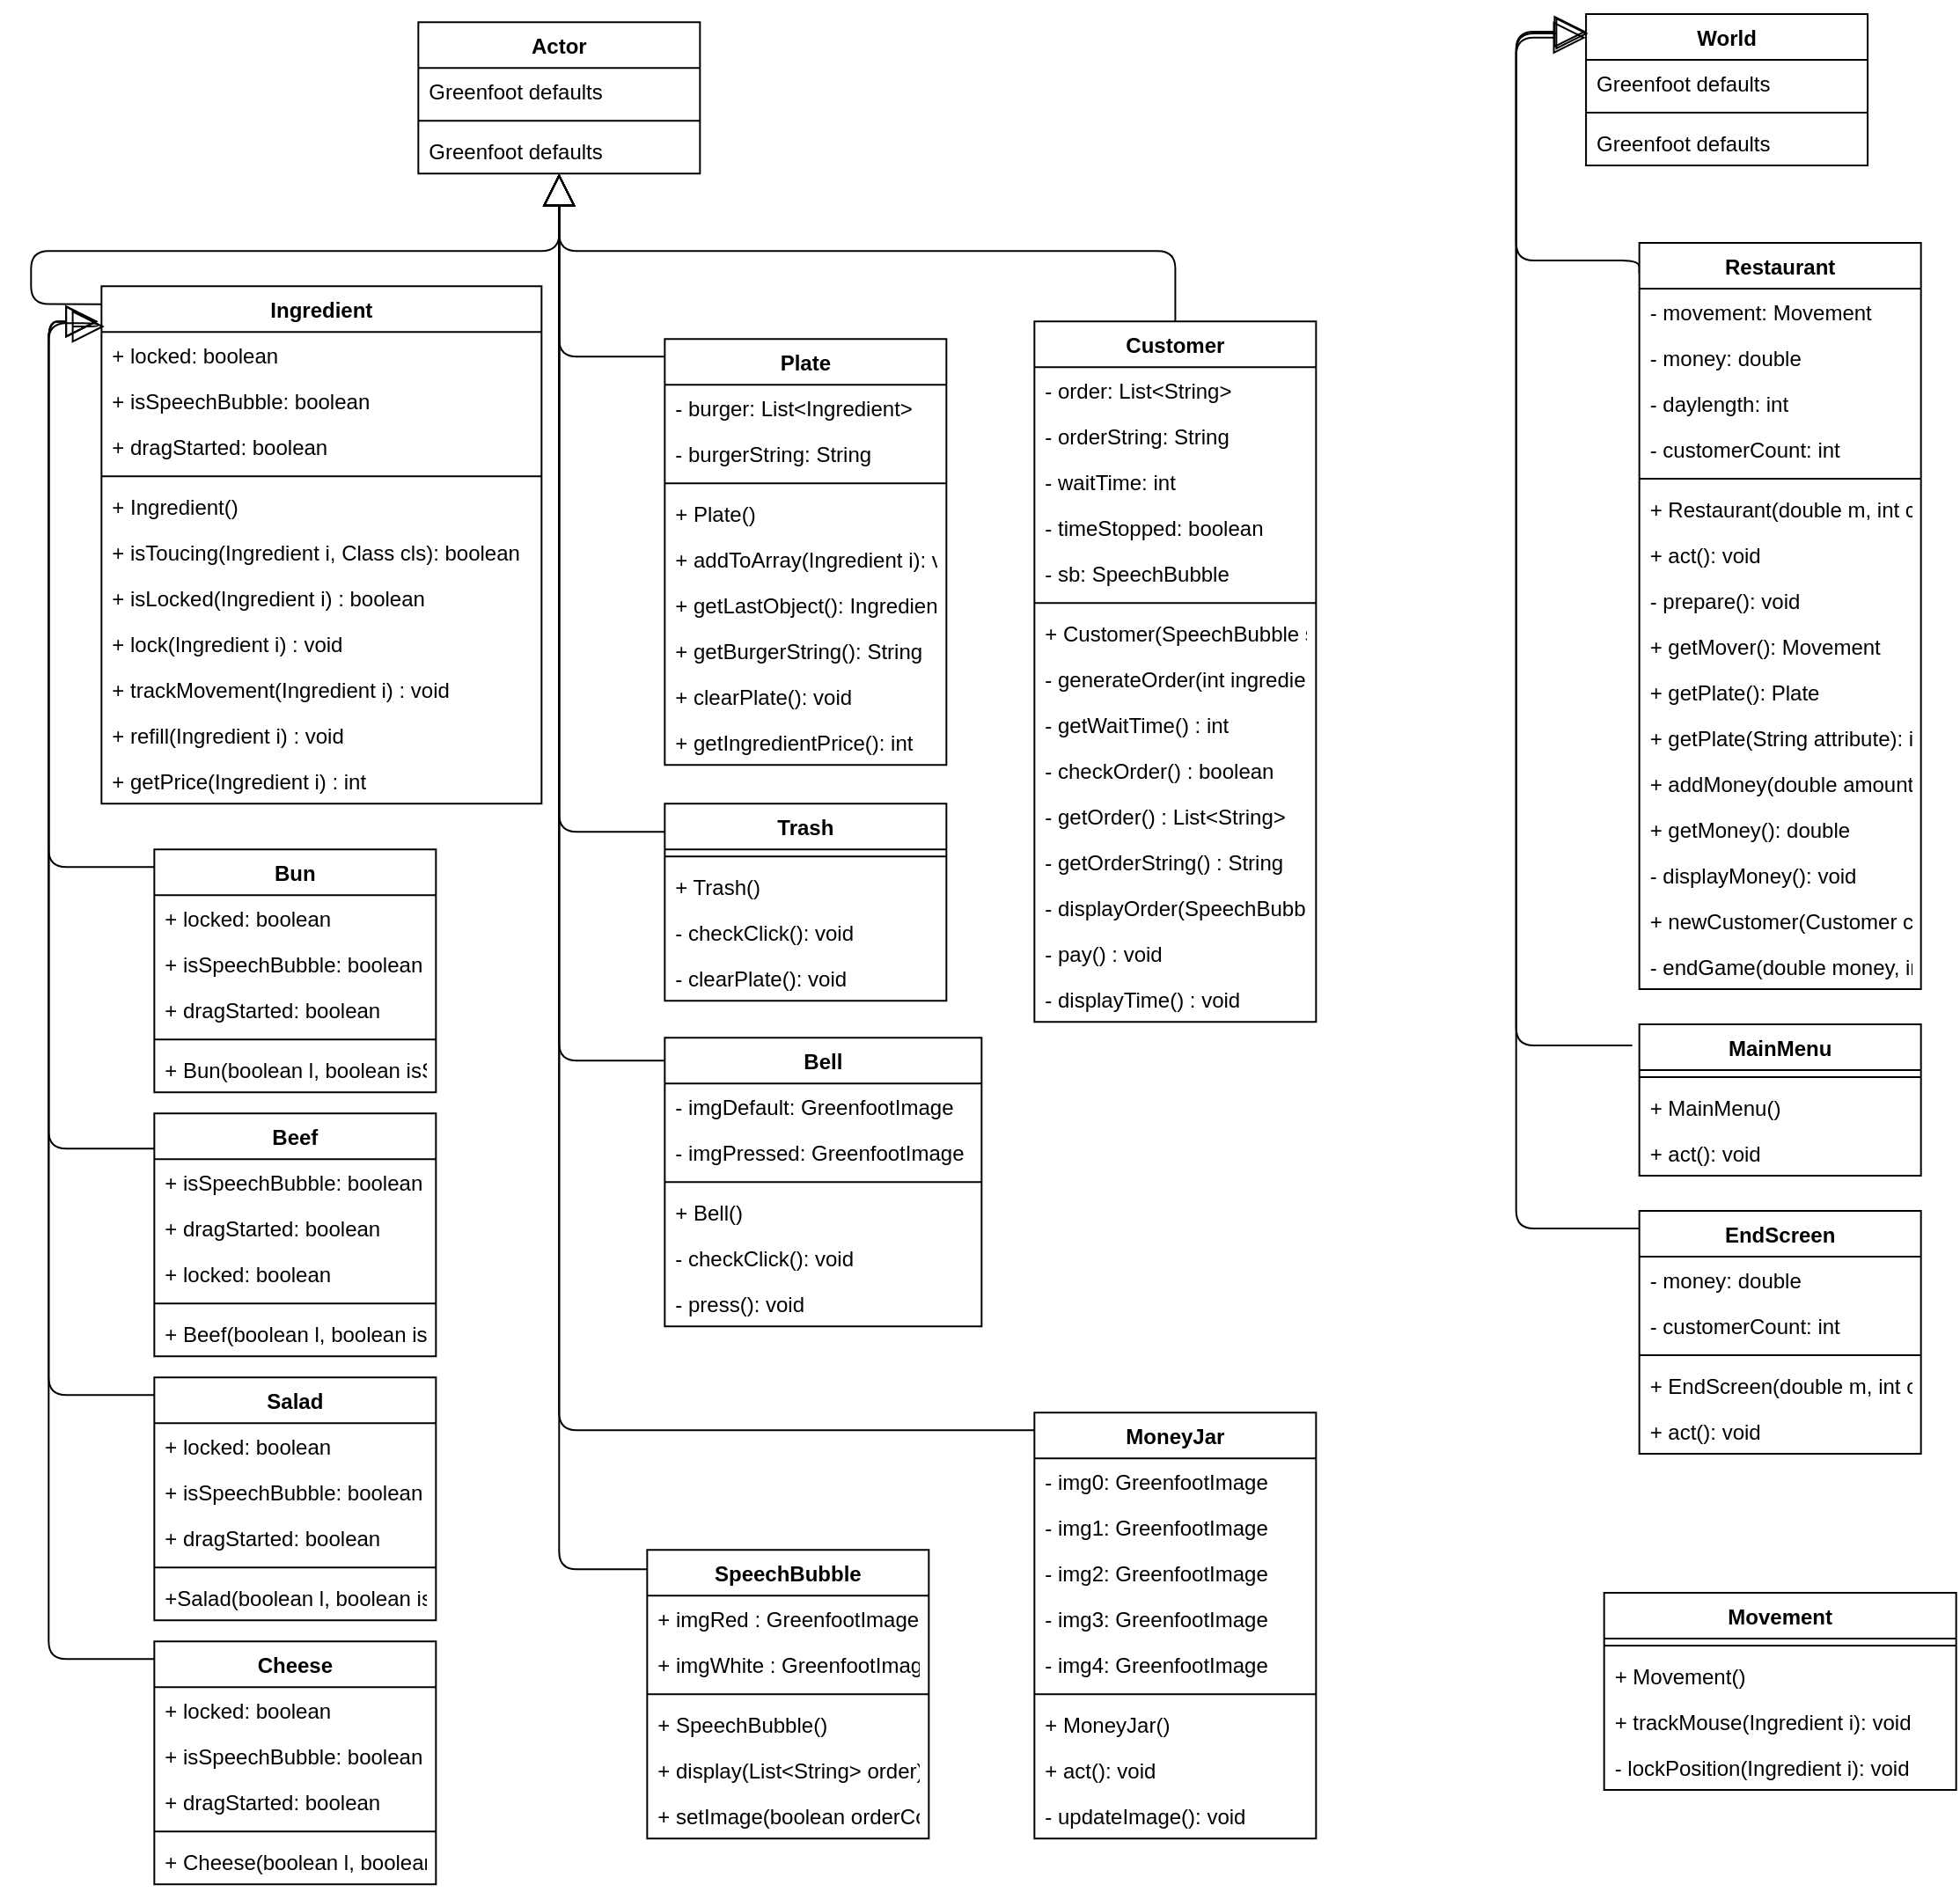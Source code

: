 <mxfile version="12.4.2" type="device" pages="1"><diagram name="Page-1" id="c4acf3e9-155e-7222-9cf6-157b1a14988f"><mxGraphModel dx="2793" dy="1357" grid="1" gridSize="10" guides="1" tooltips="1" connect="1" arrows="1" fold="1" page="1" pageScale="1" pageWidth="827" pageHeight="1169" background="#ffffff" math="0" shadow="0"><root><mxCell id="0"/><mxCell id="1" parent="0"/><mxCell id="tEHOVPsxoqMVs1OEsCAl-1" value="Ingredient" style="swimlane;fontStyle=1;align=center;verticalAlign=top;childLayout=stackLayout;horizontal=1;startSize=26;horizontalStack=0;resizeParent=1;resizeParentMax=0;resizeLast=0;collapsible=1;marginBottom=0;" parent="1" vertex="1"><mxGeometry x="86.67" y="204.67" width="250" height="294" as="geometry"/></mxCell><mxCell id="tEHOVPsxoqMVs1OEsCAl-2" value="+ locked: boolean" style="text;strokeColor=none;fillColor=none;align=left;verticalAlign=top;spacingLeft=4;spacingRight=4;overflow=hidden;rotatable=0;points=[[0,0.5],[1,0.5]];portConstraint=eastwest;" parent="tEHOVPsxoqMVs1OEsCAl-1" vertex="1"><mxGeometry y="26" width="250" height="26" as="geometry"/></mxCell><mxCell id="uuQbayLdzRbKb8Rr7xKM-28" value="+ isSpeechBubble: boolean" style="text;strokeColor=none;fillColor=none;align=left;verticalAlign=top;spacingLeft=4;spacingRight=4;overflow=hidden;rotatable=0;points=[[0,0.5],[1,0.5]];portConstraint=eastwest;" vertex="1" parent="tEHOVPsxoqMVs1OEsCAl-1"><mxGeometry y="52" width="250" height="26" as="geometry"/></mxCell><mxCell id="uuQbayLdzRbKb8Rr7xKM-27" value="+ dragStarted: boolean" style="text;strokeColor=none;fillColor=none;align=left;verticalAlign=top;spacingLeft=4;spacingRight=4;overflow=hidden;rotatable=0;points=[[0,0.5],[1,0.5]];portConstraint=eastwest;" vertex="1" parent="tEHOVPsxoqMVs1OEsCAl-1"><mxGeometry y="78" width="250" height="26" as="geometry"/></mxCell><mxCell id="tEHOVPsxoqMVs1OEsCAl-3" value="" style="line;strokeWidth=1;fillColor=none;align=left;verticalAlign=middle;spacingTop=-1;spacingLeft=3;spacingRight=3;rotatable=0;labelPosition=right;points=[];portConstraint=eastwest;" parent="tEHOVPsxoqMVs1OEsCAl-1" vertex="1"><mxGeometry y="104" width="250" height="8" as="geometry"/></mxCell><mxCell id="hUETV1EkxA74WS0AEv46-11" value="+ Ingredient()" style="text;strokeColor=none;fillColor=none;align=left;verticalAlign=top;spacingLeft=4;spacingRight=4;overflow=hidden;rotatable=0;points=[[0,0.5],[1,0.5]];portConstraint=eastwest;" parent="tEHOVPsxoqMVs1OEsCAl-1" vertex="1"><mxGeometry y="112" width="250" height="26" as="geometry"/></mxCell><mxCell id="tEHOVPsxoqMVs1OEsCAl-4" value="+ isToucing(Ingredient i, Class cls): boolean" style="text;strokeColor=none;fillColor=none;align=left;verticalAlign=top;spacingLeft=4;spacingRight=4;overflow=hidden;rotatable=0;points=[[0,0.5],[1,0.5]];portConstraint=eastwest;" parent="tEHOVPsxoqMVs1OEsCAl-1" vertex="1"><mxGeometry y="138" width="250" height="26" as="geometry"/></mxCell><mxCell id="tEHOVPsxoqMVs1OEsCAl-116" value="+ isLocked(Ingredient i) : boolean" style="text;strokeColor=none;fillColor=none;align=left;verticalAlign=top;spacingLeft=4;spacingRight=4;overflow=hidden;rotatable=0;points=[[0,0.5],[1,0.5]];portConstraint=eastwest;" parent="tEHOVPsxoqMVs1OEsCAl-1" vertex="1"><mxGeometry y="164" width="250" height="26" as="geometry"/></mxCell><mxCell id="uuQbayLdzRbKb8Rr7xKM-30" value="+ lock(Ingredient i) : void" style="text;strokeColor=none;fillColor=none;align=left;verticalAlign=top;spacingLeft=4;spacingRight=4;overflow=hidden;rotatable=0;points=[[0,0.5],[1,0.5]];portConstraint=eastwest;" vertex="1" parent="tEHOVPsxoqMVs1OEsCAl-1"><mxGeometry y="190" width="250" height="26" as="geometry"/></mxCell><mxCell id="uuQbayLdzRbKb8Rr7xKM-29" value="+ trackMovement(Ingredient i) : void" style="text;strokeColor=none;fillColor=none;align=left;verticalAlign=top;spacingLeft=4;spacingRight=4;overflow=hidden;rotatable=0;points=[[0,0.5],[1,0.5]];portConstraint=eastwest;" vertex="1" parent="tEHOVPsxoqMVs1OEsCAl-1"><mxGeometry y="216" width="250" height="26" as="geometry"/></mxCell><mxCell id="uuQbayLdzRbKb8Rr7xKM-31" value="+ refill(Ingredient i) : void" style="text;strokeColor=none;fillColor=none;align=left;verticalAlign=top;spacingLeft=4;spacingRight=4;overflow=hidden;rotatable=0;points=[[0,0.5],[1,0.5]];portConstraint=eastwest;" vertex="1" parent="tEHOVPsxoqMVs1OEsCAl-1"><mxGeometry y="242" width="250" height="26" as="geometry"/></mxCell><mxCell id="uuQbayLdzRbKb8Rr7xKM-32" value="+ getPrice(Ingredient i) : int" style="text;strokeColor=none;fillColor=none;align=left;verticalAlign=top;spacingLeft=4;spacingRight=4;overflow=hidden;rotatable=0;points=[[0,0.5],[1,0.5]];portConstraint=eastwest;" vertex="1" parent="tEHOVPsxoqMVs1OEsCAl-1"><mxGeometry y="268" width="250" height="26" as="geometry"/></mxCell><mxCell id="tEHOVPsxoqMVs1OEsCAl-5" value="Actor" style="swimlane;fontStyle=1;align=center;verticalAlign=top;childLayout=stackLayout;horizontal=1;startSize=26;horizontalStack=0;resizeParent=1;resizeParentMax=0;resizeLast=0;collapsible=1;marginBottom=0;" parent="1" vertex="1"><mxGeometry x="266.67" y="54.67" width="160" height="86" as="geometry"/></mxCell><mxCell id="tEHOVPsxoqMVs1OEsCAl-6" value="Greenfoot defaults" style="text;strokeColor=none;fillColor=none;align=left;verticalAlign=top;spacingLeft=4;spacingRight=4;overflow=hidden;rotatable=0;points=[[0,0.5],[1,0.5]];portConstraint=eastwest;" parent="tEHOVPsxoqMVs1OEsCAl-5" vertex="1"><mxGeometry y="26" width="160" height="26" as="geometry"/></mxCell><mxCell id="tEHOVPsxoqMVs1OEsCAl-7" value="" style="line;strokeWidth=1;fillColor=none;align=left;verticalAlign=middle;spacingTop=-1;spacingLeft=3;spacingRight=3;rotatable=0;labelPosition=right;points=[];portConstraint=eastwest;" parent="tEHOVPsxoqMVs1OEsCAl-5" vertex="1"><mxGeometry y="52" width="160" height="8" as="geometry"/></mxCell><mxCell id="tEHOVPsxoqMVs1OEsCAl-8" value="Greenfoot defaults" style="text;strokeColor=none;fillColor=none;align=left;verticalAlign=top;spacingLeft=4;spacingRight=4;overflow=hidden;rotatable=0;points=[[0,0.5],[1,0.5]];portConstraint=eastwest;" parent="tEHOVPsxoqMVs1OEsCAl-5" vertex="1"><mxGeometry y="60" width="160" height="26" as="geometry"/></mxCell><mxCell id="tEHOVPsxoqMVs1OEsCAl-10" value="Bun" style="swimlane;fontStyle=1;align=center;verticalAlign=top;childLayout=stackLayout;horizontal=1;startSize=26;horizontalStack=0;resizeParent=1;resizeParentMax=0;resizeLast=0;collapsible=1;marginBottom=0;" parent="1" vertex="1"><mxGeometry x="116.67" y="524.67" width="160" height="138" as="geometry"/></mxCell><mxCell id="tEHOVPsxoqMVs1OEsCAl-117" value="+ locked: boolean" style="text;strokeColor=none;fillColor=none;align=left;verticalAlign=top;spacingLeft=4;spacingRight=4;overflow=hidden;rotatable=0;points=[[0,0.5],[1,0.5]];portConstraint=eastwest;" parent="tEHOVPsxoqMVs1OEsCAl-10" vertex="1"><mxGeometry y="26" width="160" height="26" as="geometry"/></mxCell><mxCell id="uuQbayLdzRbKb8Rr7xKM-33" value="+ isSpeechBubble: boolean" style="text;strokeColor=none;fillColor=none;align=left;verticalAlign=top;spacingLeft=4;spacingRight=4;overflow=hidden;rotatable=0;points=[[0,0.5],[1,0.5]];portConstraint=eastwest;" vertex="1" parent="tEHOVPsxoqMVs1OEsCAl-10"><mxGeometry y="52" width="160" height="26" as="geometry"/></mxCell><mxCell id="uuQbayLdzRbKb8Rr7xKM-34" value="+ dragStarted: boolean" style="text;strokeColor=none;fillColor=none;align=left;verticalAlign=top;spacingLeft=4;spacingRight=4;overflow=hidden;rotatable=0;points=[[0,0.5],[1,0.5]];portConstraint=eastwest;" vertex="1" parent="tEHOVPsxoqMVs1OEsCAl-10"><mxGeometry y="78" width="160" height="26" as="geometry"/></mxCell><mxCell id="tEHOVPsxoqMVs1OEsCAl-12" value="" style="line;strokeWidth=1;fillColor=none;align=left;verticalAlign=middle;spacingTop=-1;spacingLeft=3;spacingRight=3;rotatable=0;labelPosition=right;points=[];portConstraint=eastwest;" parent="tEHOVPsxoqMVs1OEsCAl-10" vertex="1"><mxGeometry y="104" width="160" height="8" as="geometry"/></mxCell><mxCell id="tEHOVPsxoqMVs1OEsCAl-13" value="+ Bun(boolean l, boolean isSource, boolean isSB)" style="text;strokeColor=none;fillColor=none;align=left;verticalAlign=top;spacingLeft=4;spacingRight=4;overflow=hidden;rotatable=0;points=[[0,0.5],[1,0.5]];portConstraint=eastwest;" parent="tEHOVPsxoqMVs1OEsCAl-10" vertex="1"><mxGeometry y="112" width="160" height="26" as="geometry"/></mxCell><mxCell id="tEHOVPsxoqMVs1OEsCAl-14" value="Beef" style="swimlane;fontStyle=1;align=center;verticalAlign=top;childLayout=stackLayout;horizontal=1;startSize=26;horizontalStack=0;resizeParent=1;resizeParentMax=0;resizeLast=0;collapsible=1;marginBottom=0;" parent="1" vertex="1"><mxGeometry x="116.67" y="674.67" width="160" height="138" as="geometry"/></mxCell><mxCell id="uuQbayLdzRbKb8Rr7xKM-35" value="+ isSpeechBubble: boolean" style="text;strokeColor=none;fillColor=none;align=left;verticalAlign=top;spacingLeft=4;spacingRight=4;overflow=hidden;rotatable=0;points=[[0,0.5],[1,0.5]];portConstraint=eastwest;" vertex="1" parent="tEHOVPsxoqMVs1OEsCAl-14"><mxGeometry y="26" width="160" height="26" as="geometry"/></mxCell><mxCell id="uuQbayLdzRbKb8Rr7xKM-36" value="+ dragStarted: boolean" style="text;strokeColor=none;fillColor=none;align=left;verticalAlign=top;spacingLeft=4;spacingRight=4;overflow=hidden;rotatable=0;points=[[0,0.5],[1,0.5]];portConstraint=eastwest;" vertex="1" parent="tEHOVPsxoqMVs1OEsCAl-14"><mxGeometry y="52" width="160" height="26" as="geometry"/></mxCell><mxCell id="tEHOVPsxoqMVs1OEsCAl-118" value="+ locked: boolean" style="text;strokeColor=none;fillColor=none;align=left;verticalAlign=top;spacingLeft=4;spacingRight=4;overflow=hidden;rotatable=0;points=[[0,0.5],[1,0.5]];portConstraint=eastwest;" parent="tEHOVPsxoqMVs1OEsCAl-14" vertex="1"><mxGeometry y="78" width="160" height="26" as="geometry"/></mxCell><mxCell id="tEHOVPsxoqMVs1OEsCAl-16" value="" style="line;strokeWidth=1;fillColor=none;align=left;verticalAlign=middle;spacingTop=-1;spacingLeft=3;spacingRight=3;rotatable=0;labelPosition=right;points=[];portConstraint=eastwest;" parent="tEHOVPsxoqMVs1OEsCAl-14" vertex="1"><mxGeometry y="104" width="160" height="8" as="geometry"/></mxCell><mxCell id="tEHOVPsxoqMVs1OEsCAl-17" value="+ Beef(boolean l, boolean isSource, boolean isSB)" style="text;strokeColor=none;fillColor=none;align=left;verticalAlign=top;spacingLeft=4;spacingRight=4;overflow=hidden;rotatable=0;points=[[0,0.5],[1,0.5]];portConstraint=eastwest;" parent="tEHOVPsxoqMVs1OEsCAl-14" vertex="1"><mxGeometry y="112" width="160" height="26" as="geometry"/></mxCell><mxCell id="tEHOVPsxoqMVs1OEsCAl-22" value="Salad" style="swimlane;fontStyle=1;align=center;verticalAlign=top;childLayout=stackLayout;horizontal=1;startSize=26;horizontalStack=0;resizeParent=1;resizeParentMax=0;resizeLast=0;collapsible=1;marginBottom=0;" parent="1" vertex="1"><mxGeometry x="116.67" y="824.67" width="160" height="138" as="geometry"/></mxCell><mxCell id="tEHOVPsxoqMVs1OEsCAl-119" value="+ locked: boolean" style="text;strokeColor=none;fillColor=none;align=left;verticalAlign=top;spacingLeft=4;spacingRight=4;overflow=hidden;rotatable=0;points=[[0,0.5],[1,0.5]];portConstraint=eastwest;" parent="tEHOVPsxoqMVs1OEsCAl-22" vertex="1"><mxGeometry y="26" width="160" height="26" as="geometry"/></mxCell><mxCell id="uuQbayLdzRbKb8Rr7xKM-37" value="+ isSpeechBubble: boolean" style="text;strokeColor=none;fillColor=none;align=left;verticalAlign=top;spacingLeft=4;spacingRight=4;overflow=hidden;rotatable=0;points=[[0,0.5],[1,0.5]];portConstraint=eastwest;" vertex="1" parent="tEHOVPsxoqMVs1OEsCAl-22"><mxGeometry y="52" width="160" height="26" as="geometry"/></mxCell><mxCell id="uuQbayLdzRbKb8Rr7xKM-38" value="+ dragStarted: boolean" style="text;strokeColor=none;fillColor=none;align=left;verticalAlign=top;spacingLeft=4;spacingRight=4;overflow=hidden;rotatable=0;points=[[0,0.5],[1,0.5]];portConstraint=eastwest;" vertex="1" parent="tEHOVPsxoqMVs1OEsCAl-22"><mxGeometry y="78" width="160" height="26" as="geometry"/></mxCell><mxCell id="tEHOVPsxoqMVs1OEsCAl-24" value="" style="line;strokeWidth=1;fillColor=none;align=left;verticalAlign=middle;spacingTop=-1;spacingLeft=3;spacingRight=3;rotatable=0;labelPosition=right;points=[];portConstraint=eastwest;" parent="tEHOVPsxoqMVs1OEsCAl-22" vertex="1"><mxGeometry y="104" width="160" height="8" as="geometry"/></mxCell><mxCell id="tEHOVPsxoqMVs1OEsCAl-25" value="+Salad(boolean l, boolean isSource, boolean isSB)" style="text;strokeColor=none;fillColor=none;align=left;verticalAlign=top;spacingLeft=4;spacingRight=4;overflow=hidden;rotatable=0;points=[[0,0.5],[1,0.5]];portConstraint=eastwest;" parent="tEHOVPsxoqMVs1OEsCAl-22" vertex="1"><mxGeometry y="112" width="160" height="26" as="geometry"/></mxCell><mxCell id="tEHOVPsxoqMVs1OEsCAl-26" value="Cheese" style="swimlane;fontStyle=1;align=center;verticalAlign=top;childLayout=stackLayout;horizontal=1;startSize=26;horizontalStack=0;resizeParent=1;resizeParentMax=0;resizeLast=0;collapsible=1;marginBottom=0;" parent="1" vertex="1"><mxGeometry x="116.67" y="974.67" width="160" height="138" as="geometry"/></mxCell><mxCell id="tEHOVPsxoqMVs1OEsCAl-120" value="+ locked: boolean" style="text;strokeColor=none;fillColor=none;align=left;verticalAlign=top;spacingLeft=4;spacingRight=4;overflow=hidden;rotatable=0;points=[[0,0.5],[1,0.5]];portConstraint=eastwest;" parent="tEHOVPsxoqMVs1OEsCAl-26" vertex="1"><mxGeometry y="26" width="160" height="26" as="geometry"/></mxCell><mxCell id="uuQbayLdzRbKb8Rr7xKM-39" value="+ isSpeechBubble: boolean" style="text;strokeColor=none;fillColor=none;align=left;verticalAlign=top;spacingLeft=4;spacingRight=4;overflow=hidden;rotatable=0;points=[[0,0.5],[1,0.5]];portConstraint=eastwest;" vertex="1" parent="tEHOVPsxoqMVs1OEsCAl-26"><mxGeometry y="52" width="160" height="26" as="geometry"/></mxCell><mxCell id="uuQbayLdzRbKb8Rr7xKM-40" value="+ dragStarted: boolean" style="text;strokeColor=none;fillColor=none;align=left;verticalAlign=top;spacingLeft=4;spacingRight=4;overflow=hidden;rotatable=0;points=[[0,0.5],[1,0.5]];portConstraint=eastwest;" vertex="1" parent="tEHOVPsxoqMVs1OEsCAl-26"><mxGeometry y="78" width="160" height="26" as="geometry"/></mxCell><mxCell id="tEHOVPsxoqMVs1OEsCAl-28" value="" style="line;strokeWidth=1;fillColor=none;align=left;verticalAlign=middle;spacingTop=-1;spacingLeft=3;spacingRight=3;rotatable=0;labelPosition=right;points=[];portConstraint=eastwest;" parent="tEHOVPsxoqMVs1OEsCAl-26" vertex="1"><mxGeometry y="104" width="160" height="8" as="geometry"/></mxCell><mxCell id="tEHOVPsxoqMVs1OEsCAl-29" value="+ Cheese(boolean l, boolean isSource, boolean isSB)" style="text;strokeColor=none;fillColor=none;align=left;verticalAlign=top;spacingLeft=4;spacingRight=4;overflow=hidden;rotatable=0;points=[[0,0.5],[1,0.5]];portConstraint=eastwest;" parent="tEHOVPsxoqMVs1OEsCAl-26" vertex="1"><mxGeometry y="112" width="160" height="26" as="geometry"/></mxCell><mxCell id="tEHOVPsxoqMVs1OEsCAl-44" value="World" style="swimlane;fontStyle=1;align=center;verticalAlign=top;childLayout=stackLayout;horizontal=1;startSize=26;horizontalStack=0;resizeParent=1;resizeParentMax=0;resizeLast=0;collapsible=1;marginBottom=0;" parent="1" vertex="1"><mxGeometry x="930.04" y="50" width="160" height="86" as="geometry"/></mxCell><mxCell id="tEHOVPsxoqMVs1OEsCAl-45" value="Greenfoot defaults" style="text;strokeColor=none;fillColor=none;align=left;verticalAlign=top;spacingLeft=4;spacingRight=4;overflow=hidden;rotatable=0;points=[[0,0.5],[1,0.5]];portConstraint=eastwest;" parent="tEHOVPsxoqMVs1OEsCAl-44" vertex="1"><mxGeometry y="26" width="160" height="26" as="geometry"/></mxCell><mxCell id="tEHOVPsxoqMVs1OEsCAl-46" value="" style="line;strokeWidth=1;fillColor=none;align=left;verticalAlign=middle;spacingTop=-1;spacingLeft=3;spacingRight=3;rotatable=0;labelPosition=right;points=[];portConstraint=eastwest;" parent="tEHOVPsxoqMVs1OEsCAl-44" vertex="1"><mxGeometry y="52" width="160" height="8" as="geometry"/></mxCell><mxCell id="tEHOVPsxoqMVs1OEsCAl-47" value="Greenfoot defaults" style="text;strokeColor=none;fillColor=none;align=left;verticalAlign=top;spacingLeft=4;spacingRight=4;overflow=hidden;rotatable=0;points=[[0,0.5],[1,0.5]];portConstraint=eastwest;" parent="tEHOVPsxoqMVs1OEsCAl-44" vertex="1"><mxGeometry y="60" width="160" height="26" as="geometry"/></mxCell><mxCell id="tEHOVPsxoqMVs1OEsCAl-48" value="MainMenu" style="swimlane;fontStyle=1;align=center;verticalAlign=top;childLayout=stackLayout;horizontal=1;startSize=26;horizontalStack=0;resizeParent=1;resizeParentMax=0;resizeLast=0;collapsible=1;marginBottom=0;" parent="1" vertex="1"><mxGeometry x="960.33" y="624" width="160" height="86" as="geometry"/></mxCell><mxCell id="tEHOVPsxoqMVs1OEsCAl-50" value="" style="line;strokeWidth=1;fillColor=none;align=left;verticalAlign=middle;spacingTop=-1;spacingLeft=3;spacingRight=3;rotatable=0;labelPosition=right;points=[];portConstraint=eastwest;" parent="tEHOVPsxoqMVs1OEsCAl-48" vertex="1"><mxGeometry y="26" width="160" height="8" as="geometry"/></mxCell><mxCell id="tEHOVPsxoqMVs1OEsCAl-106" value="+ MainMenu()" style="text;strokeColor=none;fillColor=none;align=left;verticalAlign=top;spacingLeft=4;spacingRight=4;overflow=hidden;rotatable=0;points=[[0,0.5],[1,0.5]];portConstraint=eastwest;" parent="tEHOVPsxoqMVs1OEsCAl-48" vertex="1"><mxGeometry y="34" width="160" height="26" as="geometry"/></mxCell><mxCell id="tEHOVPsxoqMVs1OEsCAl-51" value="+ act(): void" style="text;strokeColor=none;fillColor=none;align=left;verticalAlign=top;spacingLeft=4;spacingRight=4;overflow=hidden;rotatable=0;points=[[0,0.5],[1,0.5]];portConstraint=eastwest;" parent="tEHOVPsxoqMVs1OEsCAl-48" vertex="1"><mxGeometry y="60" width="160" height="26" as="geometry"/></mxCell><mxCell id="tEHOVPsxoqMVs1OEsCAl-53" value="Movement" style="swimlane;fontStyle=1;align=center;verticalAlign=top;childLayout=stackLayout;horizontal=1;startSize=26;horizontalStack=0;resizeParent=1;resizeParentMax=0;resizeLast=0;collapsible=1;marginBottom=0;" parent="1" vertex="1"><mxGeometry x="940.33" y="947" width="200" height="112" as="geometry"/></mxCell><mxCell id="tEHOVPsxoqMVs1OEsCAl-55" value="" style="line;strokeWidth=1;fillColor=none;align=left;verticalAlign=middle;spacingTop=-1;spacingLeft=3;spacingRight=3;rotatable=0;labelPosition=right;points=[];portConstraint=eastwest;" parent="tEHOVPsxoqMVs1OEsCAl-53" vertex="1"><mxGeometry y="26" width="200" height="8" as="geometry"/></mxCell><mxCell id="tEHOVPsxoqMVs1OEsCAl-105" value="+ Movement()" style="text;strokeColor=none;fillColor=none;align=left;verticalAlign=top;spacingLeft=4;spacingRight=4;overflow=hidden;rotatable=0;points=[[0,0.5],[1,0.5]];portConstraint=eastwest;" parent="tEHOVPsxoqMVs1OEsCAl-53" vertex="1"><mxGeometry y="34" width="200" height="26" as="geometry"/></mxCell><mxCell id="tEHOVPsxoqMVs1OEsCAl-56" value="+ trackMouse(Ingredient i): void" style="text;strokeColor=none;fillColor=none;align=left;verticalAlign=top;spacingLeft=4;spacingRight=4;overflow=hidden;rotatable=0;points=[[0,0.5],[1,0.5]];portConstraint=eastwest;" parent="tEHOVPsxoqMVs1OEsCAl-53" vertex="1"><mxGeometry y="60" width="200" height="26" as="geometry"/></mxCell><mxCell id="tEHOVPsxoqMVs1OEsCAl-101" value="- lockPosition(Ingredient i): void" style="text;strokeColor=none;fillColor=none;align=left;verticalAlign=top;spacingLeft=4;spacingRight=4;overflow=hidden;rotatable=0;points=[[0,0.5],[1,0.5]];portConstraint=eastwest;" parent="tEHOVPsxoqMVs1OEsCAl-53" vertex="1"><mxGeometry y="86" width="200" height="26" as="geometry"/></mxCell><mxCell id="tEHOVPsxoqMVs1OEsCAl-64" value="Plate" style="swimlane;fontStyle=1;align=center;verticalAlign=top;childLayout=stackLayout;horizontal=1;startSize=26;horizontalStack=0;resizeParent=1;resizeParentMax=0;resizeLast=0;collapsible=1;marginBottom=0;" parent="1" vertex="1"><mxGeometry x="406.67" y="234.67" width="160" height="242" as="geometry"/></mxCell><mxCell id="uuQbayLdzRbKb8Rr7xKM-41" value="- burger: List&lt;Ingredient&gt;" style="text;strokeColor=none;fillColor=none;align=left;verticalAlign=top;spacingLeft=4;spacingRight=4;overflow=hidden;rotatable=0;points=[[0,0.5],[1,0.5]];portConstraint=eastwest;" vertex="1" parent="tEHOVPsxoqMVs1OEsCAl-64"><mxGeometry y="26" width="160" height="26" as="geometry"/></mxCell><mxCell id="uuQbayLdzRbKb8Rr7xKM-42" value="- burgerString: String" style="text;strokeColor=none;fillColor=none;align=left;verticalAlign=top;spacingLeft=4;spacingRight=4;overflow=hidden;rotatable=0;points=[[0,0.5],[1,0.5]];portConstraint=eastwest;" vertex="1" parent="tEHOVPsxoqMVs1OEsCAl-64"><mxGeometry y="52" width="160" height="26" as="geometry"/></mxCell><mxCell id="tEHOVPsxoqMVs1OEsCAl-66" value="" style="line;strokeWidth=1;fillColor=none;align=left;verticalAlign=middle;spacingTop=-1;spacingLeft=3;spacingRight=3;rotatable=0;labelPosition=right;points=[];portConstraint=eastwest;" parent="tEHOVPsxoqMVs1OEsCAl-64" vertex="1"><mxGeometry y="78" width="160" height="8" as="geometry"/></mxCell><mxCell id="D-0C7HFdbILbwSarQib4-1" value="+ Plate()" style="text;strokeColor=none;fillColor=none;align=left;verticalAlign=top;spacingLeft=4;spacingRight=4;overflow=hidden;rotatable=0;points=[[0,0.5],[1,0.5]];portConstraint=eastwest;" parent="tEHOVPsxoqMVs1OEsCAl-64" vertex="1"><mxGeometry y="86" width="160" height="26" as="geometry"/></mxCell><mxCell id="uuQbayLdzRbKb8Rr7xKM-43" value="+ addToArray(Ingredient i): void" style="text;strokeColor=none;fillColor=none;align=left;verticalAlign=top;spacingLeft=4;spacingRight=4;overflow=hidden;rotatable=0;points=[[0,0.5],[1,0.5]];portConstraint=eastwest;" vertex="1" parent="tEHOVPsxoqMVs1OEsCAl-64"><mxGeometry y="112" width="160" height="26" as="geometry"/></mxCell><mxCell id="tEHOVPsxoqMVs1OEsCAl-67" value="+ getLastObject(): Ingredient" style="text;strokeColor=none;fillColor=none;align=left;verticalAlign=top;spacingLeft=4;spacingRight=4;overflow=hidden;rotatable=0;points=[[0,0.5],[1,0.5]];portConstraint=eastwest;" parent="tEHOVPsxoqMVs1OEsCAl-64" vertex="1"><mxGeometry y="138" width="160" height="26" as="geometry"/></mxCell><mxCell id="uuQbayLdzRbKb8Rr7xKM-44" value="+ getBurgerString(): String" style="text;strokeColor=none;fillColor=none;align=left;verticalAlign=top;spacingLeft=4;spacingRight=4;overflow=hidden;rotatable=0;points=[[0,0.5],[1,0.5]];portConstraint=eastwest;" vertex="1" parent="tEHOVPsxoqMVs1OEsCAl-64"><mxGeometry y="164" width="160" height="26" as="geometry"/></mxCell><mxCell id="uuQbayLdzRbKb8Rr7xKM-46" value="+ clearPlate(): void" style="text;strokeColor=none;fillColor=none;align=left;verticalAlign=top;spacingLeft=4;spacingRight=4;overflow=hidden;rotatable=0;points=[[0,0.5],[1,0.5]];portConstraint=eastwest;" vertex="1" parent="tEHOVPsxoqMVs1OEsCAl-64"><mxGeometry y="190" width="160" height="26" as="geometry"/></mxCell><mxCell id="uuQbayLdzRbKb8Rr7xKM-45" value="+ getIngredientPrice(): int" style="text;strokeColor=none;fillColor=none;align=left;verticalAlign=top;spacingLeft=4;spacingRight=4;overflow=hidden;rotatable=0;points=[[0,0.5],[1,0.5]];portConstraint=eastwest;" vertex="1" parent="tEHOVPsxoqMVs1OEsCAl-64"><mxGeometry y="216" width="160" height="26" as="geometry"/></mxCell><mxCell id="tEHOVPsxoqMVs1OEsCAl-68" value="Trash" style="swimlane;fontStyle=1;align=center;verticalAlign=top;childLayout=stackLayout;horizontal=1;startSize=26;horizontalStack=0;resizeParent=1;resizeParentMax=0;resizeLast=0;collapsible=1;marginBottom=0;" parent="1" vertex="1"><mxGeometry x="406.67" y="498.67" width="160" height="112" as="geometry"/></mxCell><mxCell id="tEHOVPsxoqMVs1OEsCAl-70" value="" style="line;strokeWidth=1;fillColor=none;align=left;verticalAlign=middle;spacingTop=-1;spacingLeft=3;spacingRight=3;rotatable=0;labelPosition=right;points=[];portConstraint=eastwest;" parent="tEHOVPsxoqMVs1OEsCAl-68" vertex="1"><mxGeometry y="26" width="160" height="8" as="geometry"/></mxCell><mxCell id="tEHOVPsxoqMVs1OEsCAl-71" value="+ Trash()" style="text;strokeColor=none;fillColor=none;align=left;verticalAlign=top;spacingLeft=4;spacingRight=4;overflow=hidden;rotatable=0;points=[[0,0.5],[1,0.5]];portConstraint=eastwest;" parent="tEHOVPsxoqMVs1OEsCAl-68" vertex="1"><mxGeometry y="34" width="160" height="26" as="geometry"/></mxCell><mxCell id="D-0C7HFdbILbwSarQib4-8" value="- checkClick(): void" style="text;strokeColor=none;fillColor=none;align=left;verticalAlign=top;spacingLeft=4;spacingRight=4;overflow=hidden;rotatable=0;points=[[0,0.5],[1,0.5]];portConstraint=eastwest;" parent="tEHOVPsxoqMVs1OEsCAl-68" vertex="1"><mxGeometry y="60" width="160" height="26" as="geometry"/></mxCell><mxCell id="D-0C7HFdbILbwSarQib4-9" value="- clearPlate(): void" style="text;strokeColor=none;fillColor=none;align=left;verticalAlign=top;spacingLeft=4;spacingRight=4;overflow=hidden;rotatable=0;points=[[0,0.5],[1,0.5]];portConstraint=eastwest;" parent="tEHOVPsxoqMVs1OEsCAl-68" vertex="1"><mxGeometry y="86" width="160" height="26" as="geometry"/></mxCell><mxCell id="tEHOVPsxoqMVs1OEsCAl-72" value="Bell" style="swimlane;fontStyle=1;align=center;verticalAlign=top;childLayout=stackLayout;horizontal=1;startSize=26;horizontalStack=0;resizeParent=1;resizeParentMax=0;resizeLast=0;collapsible=1;marginBottom=0;" parent="1" vertex="1"><mxGeometry x="406.67" y="631.67" width="180" height="164" as="geometry"/></mxCell><mxCell id="tEHOVPsxoqMVs1OEsCAl-73" value="- imgDefault: GreenfootImage" style="text;strokeColor=none;fillColor=none;align=left;verticalAlign=top;spacingLeft=4;spacingRight=4;overflow=hidden;rotatable=0;points=[[0,0.5],[1,0.5]];portConstraint=eastwest;" parent="tEHOVPsxoqMVs1OEsCAl-72" vertex="1"><mxGeometry y="26" width="180" height="26" as="geometry"/></mxCell><mxCell id="uuQbayLdzRbKb8Rr7xKM-18" value="- imgPressed: GreenfootImage" style="text;strokeColor=none;fillColor=none;align=left;verticalAlign=top;spacingLeft=4;spacingRight=4;overflow=hidden;rotatable=0;points=[[0,0.5],[1,0.5]];portConstraint=eastwest;" vertex="1" parent="tEHOVPsxoqMVs1OEsCAl-72"><mxGeometry y="52" width="180" height="26" as="geometry"/></mxCell><mxCell id="tEHOVPsxoqMVs1OEsCAl-74" value="" style="line;strokeWidth=1;fillColor=none;align=left;verticalAlign=middle;spacingTop=-1;spacingLeft=3;spacingRight=3;rotatable=0;labelPosition=right;points=[];portConstraint=eastwest;" parent="tEHOVPsxoqMVs1OEsCAl-72" vertex="1"><mxGeometry y="78" width="180" height="8" as="geometry"/></mxCell><mxCell id="tEHOVPsxoqMVs1OEsCAl-75" value="+ Bell()" style="text;strokeColor=none;fillColor=none;align=left;verticalAlign=top;spacingLeft=4;spacingRight=4;overflow=hidden;rotatable=0;points=[[0,0.5],[1,0.5]];portConstraint=eastwest;" parent="tEHOVPsxoqMVs1OEsCAl-72" vertex="1"><mxGeometry y="86" width="180" height="26" as="geometry"/></mxCell><mxCell id="uuQbayLdzRbKb8Rr7xKM-19" value="- checkClick(): void" style="text;strokeColor=none;fillColor=none;align=left;verticalAlign=top;spacingLeft=4;spacingRight=4;overflow=hidden;rotatable=0;points=[[0,0.5],[1,0.5]];portConstraint=eastwest;" vertex="1" parent="tEHOVPsxoqMVs1OEsCAl-72"><mxGeometry y="112" width="180" height="26" as="geometry"/></mxCell><mxCell id="D-0C7HFdbILbwSarQib4-2" value="- press(): void" style="text;strokeColor=none;fillColor=none;align=left;verticalAlign=top;spacingLeft=4;spacingRight=4;overflow=hidden;rotatable=0;points=[[0,0.5],[1,0.5]];portConstraint=eastwest;" parent="tEHOVPsxoqMVs1OEsCAl-72" vertex="1"><mxGeometry y="138" width="180" height="26" as="geometry"/></mxCell><mxCell id="tEHOVPsxoqMVs1OEsCAl-78" value="MoneyJar" style="swimlane;fontStyle=1;align=center;verticalAlign=top;childLayout=stackLayout;horizontal=1;startSize=26;horizontalStack=0;resizeParent=1;resizeParentMax=0;resizeLast=0;collapsible=1;marginBottom=0;" parent="1" vertex="1"><mxGeometry x="616.67" y="844.67" width="160" height="242" as="geometry"/></mxCell><mxCell id="tEHOVPsxoqMVs1OEsCAl-79" value="- img0: GreenfootImage" style="text;strokeColor=none;fillColor=none;align=left;verticalAlign=top;spacingLeft=4;spacingRight=4;overflow=hidden;rotatable=0;points=[[0,0.5],[1,0.5]];portConstraint=eastwest;" parent="tEHOVPsxoqMVs1OEsCAl-78" vertex="1"><mxGeometry y="26" width="160" height="26" as="geometry"/></mxCell><mxCell id="uuQbayLdzRbKb8Rr7xKM-20" value="- img1: GreenfootImage" style="text;strokeColor=none;fillColor=none;align=left;verticalAlign=top;spacingLeft=4;spacingRight=4;overflow=hidden;rotatable=0;points=[[0,0.5],[1,0.5]];portConstraint=eastwest;" vertex="1" parent="tEHOVPsxoqMVs1OEsCAl-78"><mxGeometry y="52" width="160" height="26" as="geometry"/></mxCell><mxCell id="D-0C7HFdbILbwSarQib4-3" value="- img2: GreenfootImage" style="text;strokeColor=none;fillColor=none;align=left;verticalAlign=top;spacingLeft=4;spacingRight=4;overflow=hidden;rotatable=0;points=[[0,0.5],[1,0.5]];portConstraint=eastwest;" parent="tEHOVPsxoqMVs1OEsCAl-78" vertex="1"><mxGeometry y="78" width="160" height="26" as="geometry"/></mxCell><mxCell id="D-0C7HFdbILbwSarQib4-4" value="- img3: GreenfootImage" style="text;strokeColor=none;fillColor=none;align=left;verticalAlign=top;spacingLeft=4;spacingRight=4;overflow=hidden;rotatable=0;points=[[0,0.5],[1,0.5]];portConstraint=eastwest;" parent="tEHOVPsxoqMVs1OEsCAl-78" vertex="1"><mxGeometry y="104" width="160" height="26" as="geometry"/></mxCell><mxCell id="D-0C7HFdbILbwSarQib4-5" value="- img4: GreenfootImage" style="text;strokeColor=none;fillColor=none;align=left;verticalAlign=top;spacingLeft=4;spacingRight=4;overflow=hidden;rotatable=0;points=[[0,0.5],[1,0.5]];portConstraint=eastwest;" parent="tEHOVPsxoqMVs1OEsCAl-78" vertex="1"><mxGeometry y="130" width="160" height="26" as="geometry"/></mxCell><mxCell id="tEHOVPsxoqMVs1OEsCAl-80" value="" style="line;strokeWidth=1;fillColor=none;align=left;verticalAlign=middle;spacingTop=-1;spacingLeft=3;spacingRight=3;rotatable=0;labelPosition=right;points=[];portConstraint=eastwest;" parent="tEHOVPsxoqMVs1OEsCAl-78" vertex="1"><mxGeometry y="156" width="160" height="8" as="geometry"/></mxCell><mxCell id="tEHOVPsxoqMVs1OEsCAl-81" value="+ MoneyJar()" style="text;strokeColor=none;fillColor=none;align=left;verticalAlign=top;spacingLeft=4;spacingRight=4;overflow=hidden;rotatable=0;points=[[0,0.5],[1,0.5]];portConstraint=eastwest;" parent="tEHOVPsxoqMVs1OEsCAl-78" vertex="1"><mxGeometry y="164" width="160" height="26" as="geometry"/></mxCell><mxCell id="uuQbayLdzRbKb8Rr7xKM-47" value="+ act(): void" style="text;strokeColor=none;fillColor=none;align=left;verticalAlign=top;spacingLeft=4;spacingRight=4;overflow=hidden;rotatable=0;points=[[0,0.5],[1,0.5]];portConstraint=eastwest;" vertex="1" parent="tEHOVPsxoqMVs1OEsCAl-78"><mxGeometry y="190" width="160" height="26" as="geometry"/></mxCell><mxCell id="D-0C7HFdbILbwSarQib4-6" value="- updateImage(): void" style="text;strokeColor=none;fillColor=none;align=left;verticalAlign=top;spacingLeft=4;spacingRight=4;overflow=hidden;rotatable=0;points=[[0,0.5],[1,0.5]];portConstraint=eastwest;" parent="tEHOVPsxoqMVs1OEsCAl-78" vertex="1"><mxGeometry y="216" width="160" height="26" as="geometry"/></mxCell><mxCell id="tEHOVPsxoqMVs1OEsCAl-83" value="Customer" style="swimlane;fontStyle=1;align=center;verticalAlign=top;childLayout=stackLayout;horizontal=1;startSize=26;horizontalStack=0;resizeParent=1;resizeParentMax=0;resizeLast=0;collapsible=1;marginBottom=0;" parent="1" vertex="1"><mxGeometry x="616.67" y="224.67" width="160" height="398" as="geometry"/></mxCell><mxCell id="tEHOVPsxoqMVs1OEsCAl-84" value="- order: List&lt;String&gt;" style="text;strokeColor=none;fillColor=none;align=left;verticalAlign=top;spacingLeft=4;spacingRight=4;overflow=hidden;rotatable=0;points=[[0,0.5],[1,0.5]];portConstraint=eastwest;" parent="tEHOVPsxoqMVs1OEsCAl-83" vertex="1"><mxGeometry y="26" width="160" height="26" as="geometry"/></mxCell><mxCell id="tEHOVPsxoqMVs1OEsCAl-93" value="- orderString: String" style="text;strokeColor=none;fillColor=none;align=left;verticalAlign=top;spacingLeft=4;spacingRight=4;overflow=hidden;rotatable=0;points=[[0,0.5],[1,0.5]];portConstraint=eastwest;" parent="tEHOVPsxoqMVs1OEsCAl-83" vertex="1"><mxGeometry y="52" width="160" height="26" as="geometry"/></mxCell><mxCell id="uuQbayLdzRbKb8Rr7xKM-21" value="- waitTime: int" style="text;strokeColor=none;fillColor=none;align=left;verticalAlign=top;spacingLeft=4;spacingRight=4;overflow=hidden;rotatable=0;points=[[0,0.5],[1,0.5]];portConstraint=eastwest;" vertex="1" parent="tEHOVPsxoqMVs1OEsCAl-83"><mxGeometry y="78" width="160" height="26" as="geometry"/></mxCell><mxCell id="tEHOVPsxoqMVs1OEsCAl-99" value="- timeStopped: boolean" style="text;strokeColor=none;fillColor=none;align=left;verticalAlign=top;spacingLeft=4;spacingRight=4;overflow=hidden;rotatable=0;points=[[0,0.5],[1,0.5]];portConstraint=eastwest;" parent="tEHOVPsxoqMVs1OEsCAl-83" vertex="1"><mxGeometry y="104" width="160" height="26" as="geometry"/></mxCell><mxCell id="uuQbayLdzRbKb8Rr7xKM-22" value="- sb: SpeechBubble" style="text;strokeColor=none;fillColor=none;align=left;verticalAlign=top;spacingLeft=4;spacingRight=4;overflow=hidden;rotatable=0;points=[[0,0.5],[1,0.5]];portConstraint=eastwest;" vertex="1" parent="tEHOVPsxoqMVs1OEsCAl-83"><mxGeometry y="130" width="160" height="26" as="geometry"/></mxCell><mxCell id="tEHOVPsxoqMVs1OEsCAl-85" value="" style="line;strokeWidth=1;fillColor=none;align=left;verticalAlign=middle;spacingTop=-1;spacingLeft=3;spacingRight=3;rotatable=0;labelPosition=right;points=[];portConstraint=eastwest;" parent="tEHOVPsxoqMVs1OEsCAl-83" vertex="1"><mxGeometry y="156" width="160" height="8" as="geometry"/></mxCell><mxCell id="tEHOVPsxoqMVs1OEsCAl-114" value="+ Customer(SpeechBubble speechbubble)" style="text;strokeColor=none;fillColor=none;align=left;verticalAlign=top;spacingLeft=4;spacingRight=4;overflow=hidden;rotatable=0;points=[[0,0.5],[1,0.5]];portConstraint=eastwest;" parent="tEHOVPsxoqMVs1OEsCAl-83" vertex="1"><mxGeometry y="164" width="160" height="26" as="geometry"/></mxCell><mxCell id="tEHOVPsxoqMVs1OEsCAl-95" value="- generateOrder(int ingredientCount) : void" style="text;strokeColor=none;fillColor=none;align=left;verticalAlign=top;spacingLeft=4;spacingRight=4;overflow=hidden;rotatable=0;points=[[0,0.5],[1,0.5]];portConstraint=eastwest;" parent="tEHOVPsxoqMVs1OEsCAl-83" vertex="1"><mxGeometry y="190" width="160" height="26" as="geometry"/></mxCell><mxCell id="tEHOVPsxoqMVs1OEsCAl-86" value="- getWaitTime() : int" style="text;strokeColor=none;fillColor=none;align=left;verticalAlign=top;spacingLeft=4;spacingRight=4;overflow=hidden;rotatable=0;points=[[0,0.5],[1,0.5]];portConstraint=eastwest;" parent="tEHOVPsxoqMVs1OEsCAl-83" vertex="1"><mxGeometry y="216" width="160" height="26" as="geometry"/></mxCell><mxCell id="tEHOVPsxoqMVs1OEsCAl-96" value="- checkOrder() : boolean" style="text;strokeColor=none;fillColor=none;align=left;verticalAlign=top;spacingLeft=4;spacingRight=4;overflow=hidden;rotatable=0;points=[[0,0.5],[1,0.5]];portConstraint=eastwest;" parent="tEHOVPsxoqMVs1OEsCAl-83" vertex="1"><mxGeometry y="242" width="160" height="26" as="geometry"/></mxCell><mxCell id="tEHOVPsxoqMVs1OEsCAl-94" value="- getOrder() : List&lt;String&gt;" style="text;strokeColor=none;fillColor=none;align=left;verticalAlign=top;spacingLeft=4;spacingRight=4;overflow=hidden;rotatable=0;points=[[0,0.5],[1,0.5]];portConstraint=eastwest;" parent="tEHOVPsxoqMVs1OEsCAl-83" vertex="1"><mxGeometry y="268" width="160" height="26" as="geometry"/></mxCell><mxCell id="uuQbayLdzRbKb8Rr7xKM-23" value="- getOrderString() : String" style="text;strokeColor=none;fillColor=none;align=left;verticalAlign=top;spacingLeft=4;spacingRight=4;overflow=hidden;rotatable=0;points=[[0,0.5],[1,0.5]];portConstraint=eastwest;" vertex="1" parent="tEHOVPsxoqMVs1OEsCAl-83"><mxGeometry y="294" width="160" height="26" as="geometry"/></mxCell><mxCell id="uuQbayLdzRbKb8Rr7xKM-24" value="- displayOrder(SpeechBubble sb) : void" style="text;strokeColor=none;fillColor=none;align=left;verticalAlign=top;spacingLeft=4;spacingRight=4;overflow=hidden;rotatable=0;points=[[0,0.5],[1,0.5]];portConstraint=eastwest;" vertex="1" parent="tEHOVPsxoqMVs1OEsCAl-83"><mxGeometry y="320" width="160" height="26" as="geometry"/></mxCell><mxCell id="uuQbayLdzRbKb8Rr7xKM-26" value="- pay() : void" style="text;strokeColor=none;fillColor=none;align=left;verticalAlign=top;spacingLeft=4;spacingRight=4;overflow=hidden;rotatable=0;points=[[0,0.5],[1,0.5]];portConstraint=eastwest;" vertex="1" parent="tEHOVPsxoqMVs1OEsCAl-83"><mxGeometry y="346" width="160" height="26" as="geometry"/></mxCell><mxCell id="uuQbayLdzRbKb8Rr7xKM-25" value="- displayTime() : void" style="text;strokeColor=none;fillColor=none;align=left;verticalAlign=top;spacingLeft=4;spacingRight=4;overflow=hidden;rotatable=0;points=[[0,0.5],[1,0.5]];portConstraint=eastwest;" vertex="1" parent="tEHOVPsxoqMVs1OEsCAl-83"><mxGeometry y="372" width="160" height="26" as="geometry"/></mxCell><mxCell id="tEHOVPsxoqMVs1OEsCAl-108" value="SpeechBubble" style="swimlane;fontStyle=1;align=center;verticalAlign=top;childLayout=stackLayout;horizontal=1;startSize=26;horizontalStack=0;resizeParent=1;resizeParentMax=0;resizeLast=0;collapsible=1;marginBottom=0;" parent="1" vertex="1"><mxGeometry x="396.67" y="922.67" width="160" height="164" as="geometry"/></mxCell><mxCell id="uuQbayLdzRbKb8Rr7xKM-48" value="+ imgRed : GreenfootImage" style="text;strokeColor=none;fillColor=none;align=left;verticalAlign=top;spacingLeft=4;spacingRight=4;overflow=hidden;rotatable=0;points=[[0,0.5],[1,0.5]];portConstraint=eastwest;" vertex="1" parent="tEHOVPsxoqMVs1OEsCAl-108"><mxGeometry y="26" width="160" height="26" as="geometry"/></mxCell><mxCell id="uuQbayLdzRbKb8Rr7xKM-50" value="+ imgWhite : GreenfootImage" style="text;strokeColor=none;fillColor=none;align=left;verticalAlign=top;spacingLeft=4;spacingRight=4;overflow=hidden;rotatable=0;points=[[0,0.5],[1,0.5]];portConstraint=eastwest;" vertex="1" parent="tEHOVPsxoqMVs1OEsCAl-108"><mxGeometry y="52" width="160" height="26" as="geometry"/></mxCell><mxCell id="tEHOVPsxoqMVs1OEsCAl-110" value="" style="line;strokeWidth=1;fillColor=none;align=left;verticalAlign=middle;spacingTop=-1;spacingLeft=3;spacingRight=3;rotatable=0;labelPosition=right;points=[];portConstraint=eastwest;" parent="tEHOVPsxoqMVs1OEsCAl-108" vertex="1"><mxGeometry y="78" width="160" height="8" as="geometry"/></mxCell><mxCell id="tEHOVPsxoqMVs1OEsCAl-111" value="+ SpeechBubble()" style="text;strokeColor=none;fillColor=none;align=left;verticalAlign=top;spacingLeft=4;spacingRight=4;overflow=hidden;rotatable=0;points=[[0,0.5],[1,0.5]];portConstraint=eastwest;" parent="tEHOVPsxoqMVs1OEsCAl-108" vertex="1"><mxGeometry y="86" width="160" height="26" as="geometry"/></mxCell><mxCell id="uuQbayLdzRbKb8Rr7xKM-51" value="+ display(List&lt;String&gt; order): void" style="text;strokeColor=none;fillColor=none;align=left;verticalAlign=top;spacingLeft=4;spacingRight=4;overflow=hidden;rotatable=0;points=[[0,0.5],[1,0.5]];portConstraint=eastwest;" vertex="1" parent="tEHOVPsxoqMVs1OEsCAl-108"><mxGeometry y="112" width="160" height="26" as="geometry"/></mxCell><mxCell id="uuQbayLdzRbKb8Rr7xKM-52" value="+ setImage(boolean orderCorrect): void" style="text;strokeColor=none;fillColor=none;align=left;verticalAlign=top;spacingLeft=4;spacingRight=4;overflow=hidden;rotatable=0;points=[[0,0.5],[1,0.5]];portConstraint=eastwest;" vertex="1" parent="tEHOVPsxoqMVs1OEsCAl-108"><mxGeometry y="138" width="160" height="26" as="geometry"/></mxCell><mxCell id="hUETV1EkxA74WS0AEv46-5" value="" style="endArrow=block;endSize=16;endFill=0;html=1;edgeStyle=orthogonalEdgeStyle;entryX=-0.001;entryY=0.156;entryDx=0;entryDy=0;entryPerimeter=0;exitX=0;exitY=0.041;exitDx=0;exitDy=0;exitPerimeter=0;" parent="1" source="NQUsZY1qn_2ln48_kZli-1" target="tEHOVPsxoqMVs1OEsCAl-44" edge="1"><mxGeometry width="160" relative="1" as="geometry"><mxPoint x="750.33" y="110" as="sourcePoint"/><mxPoint x="910.33" y="110" as="targetPoint"/><Array as="points"><mxPoint x="890.33" y="190"/><mxPoint x="890.33" y="63"/></Array></mxGeometry></mxCell><mxCell id="hUETV1EkxA74WS0AEv46-9" value="" style="endArrow=block;endSize=16;endFill=0;html=1;edgeStyle=orthogonalEdgeStyle;exitX=0;exitY=0.057;exitDx=0;exitDy=0;exitPerimeter=0;entryX=0.5;entryY=1;entryDx=0;entryDy=0;" parent="1" target="tEHOVPsxoqMVs1OEsCAl-5" edge="1"><mxGeometry width="160" relative="1" as="geometry"><mxPoint x="87" y="214.837" as="sourcePoint"/><mxPoint x="236.67" y="114.67" as="targetPoint"/><Array as="points"><mxPoint x="46.67" y="214.67"/><mxPoint x="46.67" y="184.67"/><mxPoint x="346.67" y="184.67"/></Array></mxGeometry></mxCell><mxCell id="hUETV1EkxA74WS0AEv46-10" value="" style="endArrow=block;endSize=16;endFill=0;html=1;edgeStyle=orthogonalEdgeStyle;" parent="1" source="tEHOVPsxoqMVs1OEsCAl-83" target="tEHOVPsxoqMVs1OEsCAl-8" edge="1"><mxGeometry x="-0.235" width="160" relative="1" as="geometry"><mxPoint x="362.5" y="216.503" as="sourcePoint"/><mxPoint x="346.67" y="159.67" as="targetPoint"/><Array as="points"><mxPoint x="696.67" y="184.67"/><mxPoint x="346.67" y="184.67"/></Array><mxPoint as="offset"/></mxGeometry></mxCell><mxCell id="hUETV1EkxA74WS0AEv46-14" value="" style="endArrow=block;endSize=16;endFill=0;html=1;edgeStyle=orthogonalEdgeStyle;entryX=0.007;entryY=-0.122;entryDx=0;entryDy=0;entryPerimeter=0;" parent="1" target="tEHOVPsxoqMVs1OEsCAl-2" edge="1" source="tEHOVPsxoqMVs1OEsCAl-10"><mxGeometry x="-0.463" width="160" relative="1" as="geometry"><mxPoint x="116.672" y="626.094" as="sourcePoint"/><mxPoint x="85.72" y="344.665" as="targetPoint"/><Array as="points"><mxPoint x="56.67" y="534.67"/><mxPoint x="56.67" y="225.67"/><mxPoint x="84.67" y="225.67"/><mxPoint x="84.67" y="227.67"/></Array><mxPoint as="offset"/></mxGeometry></mxCell><mxCell id="hUETV1EkxA74WS0AEv46-15" value="" style="endArrow=block;endSize=16;endFill=0;html=1;edgeStyle=orthogonalEdgeStyle;" parent="1" edge="1" source="tEHOVPsxoqMVs1OEsCAl-14"><mxGeometry x="-0.572" width="160" relative="1" as="geometry"><mxPoint x="116.672" y="745.144" as="sourcePoint"/><mxPoint x="84.67" y="224.67" as="targetPoint"/><Array as="points"><mxPoint x="56.67" y="694.67"/><mxPoint x="56.67" y="224.67"/></Array><mxPoint as="offset"/></mxGeometry></mxCell><mxCell id="hUETV1EkxA74WS0AEv46-16" value="" style="endArrow=block;endSize=16;endFill=0;html=1;edgeStyle=orthogonalEdgeStyle;" parent="1" edge="1" source="tEHOVPsxoqMVs1OEsCAl-22"><mxGeometry x="-0.643" width="160" relative="1" as="geometry"><mxPoint x="116.672" y="865.141" as="sourcePoint"/><mxPoint x="84.67" y="224.67" as="targetPoint"/><Array as="points"><mxPoint x="56.67" y="834.67"/><mxPoint x="56.67" y="224.67"/></Array><mxPoint as="offset"/></mxGeometry></mxCell><mxCell id="hUETV1EkxA74WS0AEv46-17" value="" style="endArrow=block;endSize=16;endFill=0;html=1;edgeStyle=orthogonalEdgeStyle;" parent="1" edge="1" source="tEHOVPsxoqMVs1OEsCAl-26"><mxGeometry x="-0.693" width="160" relative="1" as="geometry"><mxPoint x="116.672" y="985.141" as="sourcePoint"/><mxPoint x="84.67" y="224.67" as="targetPoint"/><Array as="points"><mxPoint x="56.67" y="984.67"/><mxPoint x="56.67" y="224.67"/></Array><mxPoint as="offset"/></mxGeometry></mxCell><mxCell id="whdXVMuB6hReb-ERbHRF-1" value="" style="endArrow=block;endSize=16;endFill=0;html=1;edgeStyle=orthogonalEdgeStyle;" parent="1" source="tEHOVPsxoqMVs1OEsCAl-64" target="tEHOVPsxoqMVs1OEsCAl-8" edge="1"><mxGeometry x="-0.251" width="160" relative="1" as="geometry"><mxPoint x="469.67" y="475.67" as="sourcePoint"/><mxPoint x="366.67" y="264.67" as="targetPoint"/><Array as="points"><mxPoint x="346.67" y="244.67"/></Array><mxPoint as="offset"/></mxGeometry></mxCell><mxCell id="whdXVMuB6hReb-ERbHRF-2" value="" style="endArrow=block;endSize=16;endFill=0;html=1;edgeStyle=orthogonalEdgeStyle;" parent="1" target="tEHOVPsxoqMVs1OEsCAl-8" edge="1" source="tEHOVPsxoqMVs1OEsCAl-68"><mxGeometry x="-0.704" y="-46" width="160" relative="1" as="geometry"><mxPoint x="406.67" y="590.67" as="sourcePoint"/><mxPoint x="346.67" y="244.67" as="targetPoint"/><Array as="points"><mxPoint x="346.67" y="514.67"/></Array><mxPoint x="-46" y="-46" as="offset"/></mxGeometry></mxCell><mxCell id="whdXVMuB6hReb-ERbHRF-3" value="" style="endArrow=block;endSize=16;endFill=0;html=1;edgeStyle=orthogonalEdgeStyle;" parent="1" target="tEHOVPsxoqMVs1OEsCAl-8" edge="1" source="tEHOVPsxoqMVs1OEsCAl-72"><mxGeometry x="-0.541" width="160" relative="1" as="geometry"><mxPoint x="406.67" y="760.67" as="sourcePoint"/><mxPoint x="346.67" y="122.67" as="targetPoint"/><Array as="points"><mxPoint x="346.67" y="644.67"/></Array><mxPoint as="offset"/></mxGeometry></mxCell><mxCell id="whdXVMuB6hReb-ERbHRF-4" value="" style="endArrow=block;endSize=16;endFill=0;html=1;edgeStyle=orthogonalEdgeStyle;" parent="1" target="tEHOVPsxoqMVs1OEsCAl-8" edge="1" source="tEHOVPsxoqMVs1OEsCAl-78"><mxGeometry x="-0.66" width="160" relative="1" as="geometry"><mxPoint x="406.67" y="904.67" as="sourcePoint"/><mxPoint x="346.67" y="284.67" as="targetPoint"/><Array as="points"><mxPoint x="346.67" y="854.67"/></Array><mxPoint as="offset"/></mxGeometry></mxCell><mxCell id="whdXVMuB6hReb-ERbHRF-5" value="" style="endArrow=block;endSize=16;endFill=0;html=1;edgeStyle=orthogonalEdgeStyle;" parent="1" target="tEHOVPsxoqMVs1OEsCAl-8" edge="1" source="tEHOVPsxoqMVs1OEsCAl-108"><mxGeometry x="-0.66" width="160" relative="1" as="geometry"><mxPoint x="406.67" y="1138.67" as="sourcePoint"/><mxPoint x="346.67" y="374.67" as="targetPoint"/><Array as="points"><mxPoint x="346.67" y="933.67"/></Array><mxPoint as="offset"/></mxGeometry></mxCell><mxCell id="NQUsZY1qn_2ln48_kZli-1" value="Restaurant" style="swimlane;fontStyle=1;align=center;verticalAlign=top;childLayout=stackLayout;horizontal=1;startSize=26;horizontalStack=0;resizeParent=1;resizeParentMax=0;resizeLast=0;collapsible=1;marginBottom=0;" parent="1" vertex="1"><mxGeometry x="960.33" y="180" width="160" height="424" as="geometry"/></mxCell><mxCell id="NQUsZY1qn_2ln48_kZli-4" value="- movement: Movement" style="text;strokeColor=none;fillColor=none;align=left;verticalAlign=top;spacingLeft=4;spacingRight=4;overflow=hidden;rotatable=0;points=[[0,0.5],[1,0.5]];portConstraint=eastwest;" parent="NQUsZY1qn_2ln48_kZli-1" vertex="1"><mxGeometry y="26" width="160" height="26" as="geometry"/></mxCell><mxCell id="uuQbayLdzRbKb8Rr7xKM-1" value="- money: double" style="text;strokeColor=none;fillColor=none;align=left;verticalAlign=top;spacingLeft=4;spacingRight=4;overflow=hidden;rotatable=0;points=[[0,0.5],[1,0.5]];portConstraint=eastwest;" vertex="1" parent="NQUsZY1qn_2ln48_kZli-1"><mxGeometry y="52" width="160" height="26" as="geometry"/></mxCell><mxCell id="NQUsZY1qn_2ln48_kZli-2" value="- daylength: int" style="text;strokeColor=none;fillColor=none;align=left;verticalAlign=top;spacingLeft=4;spacingRight=4;overflow=hidden;rotatable=0;points=[[0,0.5],[1,0.5]];portConstraint=eastwest;" parent="NQUsZY1qn_2ln48_kZli-1" vertex="1"><mxGeometry y="78" width="160" height="26" as="geometry"/></mxCell><mxCell id="NQUsZY1qn_2ln48_kZli-3" value="- customerCount: int" style="text;strokeColor=none;fillColor=none;align=left;verticalAlign=top;spacingLeft=4;spacingRight=4;overflow=hidden;rotatable=0;points=[[0,0.5],[1,0.5]];portConstraint=eastwest;" parent="NQUsZY1qn_2ln48_kZli-1" vertex="1"><mxGeometry y="104" width="160" height="26" as="geometry"/></mxCell><mxCell id="NQUsZY1qn_2ln48_kZli-5" value="" style="line;strokeWidth=1;fillColor=none;align=left;verticalAlign=middle;spacingTop=-1;spacingLeft=3;spacingRight=3;rotatable=0;labelPosition=right;points=[];portConstraint=eastwest;" parent="NQUsZY1qn_2ln48_kZli-1" vertex="1"><mxGeometry y="130" width="160" height="8" as="geometry"/></mxCell><mxCell id="NQUsZY1qn_2ln48_kZli-6" value="+ Restaurant(double m, int cc, int d)" style="text;strokeColor=none;fillColor=none;align=left;verticalAlign=top;spacingLeft=4;spacingRight=4;overflow=hidden;rotatable=0;points=[[0,0.5],[1,0.5]];portConstraint=eastwest;" parent="NQUsZY1qn_2ln48_kZli-1" vertex="1"><mxGeometry y="138" width="160" height="26" as="geometry"/></mxCell><mxCell id="NQUsZY1qn_2ln48_kZli-7" value="+ act(): void" style="text;strokeColor=none;fillColor=none;align=left;verticalAlign=top;spacingLeft=4;spacingRight=4;overflow=hidden;rotatable=0;points=[[0,0.5],[1,0.5]];portConstraint=eastwest;" parent="NQUsZY1qn_2ln48_kZli-1" vertex="1"><mxGeometry y="164" width="160" height="26" as="geometry"/></mxCell><mxCell id="NQUsZY1qn_2ln48_kZli-8" value="- prepare(): void" style="text;strokeColor=none;fillColor=none;align=left;verticalAlign=top;spacingLeft=4;spacingRight=4;overflow=hidden;rotatable=0;points=[[0,0.5],[1,0.5]];portConstraint=eastwest;" parent="NQUsZY1qn_2ln48_kZli-1" vertex="1"><mxGeometry y="190" width="160" height="26" as="geometry"/></mxCell><mxCell id="NQUsZY1qn_2ln48_kZli-9" value="+ getMover(): Movement" style="text;strokeColor=none;fillColor=none;align=left;verticalAlign=top;spacingLeft=4;spacingRight=4;overflow=hidden;rotatable=0;points=[[0,0.5],[1,0.5]];portConstraint=eastwest;" parent="NQUsZY1qn_2ln48_kZli-1" vertex="1"><mxGeometry y="216" width="160" height="26" as="geometry"/></mxCell><mxCell id="NQUsZY1qn_2ln48_kZli-10" value="+ getPlate(): Plate" style="text;strokeColor=none;fillColor=none;align=left;verticalAlign=top;spacingLeft=4;spacingRight=4;overflow=hidden;rotatable=0;points=[[0,0.5],[1,0.5]];portConstraint=eastwest;" parent="NQUsZY1qn_2ln48_kZli-1" vertex="1"><mxGeometry y="242" width="160" height="26" as="geometry"/></mxCell><mxCell id="uuQbayLdzRbKb8Rr7xKM-3" value="+ getPlate(String attribute): int" style="text;strokeColor=none;fillColor=none;align=left;verticalAlign=top;spacingLeft=4;spacingRight=4;overflow=hidden;rotatable=0;points=[[0,0.5],[1,0.5]];portConstraint=eastwest;" vertex="1" parent="NQUsZY1qn_2ln48_kZli-1"><mxGeometry y="268" width="160" height="26" as="geometry"/></mxCell><mxCell id="uuQbayLdzRbKb8Rr7xKM-2" value="+ addMoney(double amount): void" style="text;strokeColor=none;fillColor=none;align=left;verticalAlign=top;spacingLeft=4;spacingRight=4;overflow=hidden;rotatable=0;points=[[0,0.5],[1,0.5]];portConstraint=eastwest;" vertex="1" parent="NQUsZY1qn_2ln48_kZli-1"><mxGeometry y="294" width="160" height="26" as="geometry"/></mxCell><mxCell id="uuQbayLdzRbKb8Rr7xKM-5" value="+ getMoney(): double" style="text;strokeColor=none;fillColor=none;align=left;verticalAlign=top;spacingLeft=4;spacingRight=4;overflow=hidden;rotatable=0;points=[[0,0.5],[1,0.5]];portConstraint=eastwest;" vertex="1" parent="NQUsZY1qn_2ln48_kZli-1"><mxGeometry y="320" width="160" height="26" as="geometry"/></mxCell><mxCell id="uuQbayLdzRbKb8Rr7xKM-16" value="- displayMoney(): void" style="text;strokeColor=none;fillColor=none;align=left;verticalAlign=top;spacingLeft=4;spacingRight=4;overflow=hidden;rotatable=0;points=[[0,0.5],[1,0.5]];portConstraint=eastwest;" vertex="1" parent="NQUsZY1qn_2ln48_kZli-1"><mxGeometry y="346" width="160" height="26" as="geometry"/></mxCell><mxCell id="uuQbayLdzRbKb8Rr7xKM-17" value="+ newCustomer(Customer c): void" style="text;strokeColor=none;fillColor=none;align=left;verticalAlign=top;spacingLeft=4;spacingRight=4;overflow=hidden;rotatable=0;points=[[0,0.5],[1,0.5]];portConstraint=eastwest;" vertex="1" parent="NQUsZY1qn_2ln48_kZli-1"><mxGeometry y="372" width="160" height="26" as="geometry"/></mxCell><mxCell id="uuQbayLdzRbKb8Rr7xKM-4" value="- endGame(double money, int cc): void" style="text;strokeColor=none;fillColor=none;align=left;verticalAlign=top;spacingLeft=4;spacingRight=4;overflow=hidden;rotatable=0;points=[[0,0.5],[1,0.5]];portConstraint=eastwest;" vertex="1" parent="NQUsZY1qn_2ln48_kZli-1"><mxGeometry y="398" width="160" height="26" as="geometry"/></mxCell><mxCell id="NQUsZY1qn_2ln48_kZli-11" value="" style="endArrow=block;endSize=16;endFill=0;html=1;edgeStyle=orthogonalEdgeStyle;entryX=-0.001;entryY=0.156;entryDx=0;entryDy=0;entryPerimeter=0;exitX=-0.025;exitY=0.14;exitDx=0;exitDy=0;exitPerimeter=0;" parent="1" edge="1" source="tEHOVPsxoqMVs1OEsCAl-48"><mxGeometry width="160" relative="1" as="geometry"><mxPoint x="960.33" y="479" as="sourcePoint"/><mxPoint x="930.33" y="60" as="targetPoint"/><Array as="points"><mxPoint x="890.33" y="636"/><mxPoint x="890.33" y="60"/></Array></mxGeometry></mxCell><mxCell id="NQUsZY1qn_2ln48_kZli-12" value="EndScreen" style="swimlane;fontStyle=1;align=center;verticalAlign=top;childLayout=stackLayout;horizontal=1;startSize=26;horizontalStack=0;resizeParent=1;resizeParentMax=0;resizeLast=0;collapsible=1;marginBottom=0;" parent="1" vertex="1"><mxGeometry x="960.33" y="730" width="160" height="138" as="geometry"/></mxCell><mxCell id="NQUsZY1qn_2ln48_kZli-15" value="- money: double" style="text;strokeColor=none;fillColor=none;align=left;verticalAlign=top;spacingLeft=4;spacingRight=4;overflow=hidden;rotatable=0;points=[[0,0.5],[1,0.5]];portConstraint=eastwest;" parent="NQUsZY1qn_2ln48_kZli-12" vertex="1"><mxGeometry y="26" width="160" height="26" as="geometry"/></mxCell><mxCell id="NQUsZY1qn_2ln48_kZli-17" value="- customerCount: int" style="text;strokeColor=none;fillColor=none;align=left;verticalAlign=top;spacingLeft=4;spacingRight=4;overflow=hidden;rotatable=0;points=[[0,0.5],[1,0.5]];portConstraint=eastwest;" parent="NQUsZY1qn_2ln48_kZli-12" vertex="1"><mxGeometry y="52" width="160" height="26" as="geometry"/></mxCell><mxCell id="NQUsZY1qn_2ln48_kZli-13" value="" style="line;strokeWidth=1;fillColor=none;align=left;verticalAlign=middle;spacingTop=-1;spacingLeft=3;spacingRight=3;rotatable=0;labelPosition=right;points=[];portConstraint=eastwest;" parent="NQUsZY1qn_2ln48_kZli-12" vertex="1"><mxGeometry y="78" width="160" height="8" as="geometry"/></mxCell><mxCell id="NQUsZY1qn_2ln48_kZli-14" value="+ EndScreen(double m, int cc)" style="text;strokeColor=none;fillColor=none;align=left;verticalAlign=top;spacingLeft=4;spacingRight=4;overflow=hidden;rotatable=0;points=[[0,0.5],[1,0.5]];portConstraint=eastwest;" parent="NQUsZY1qn_2ln48_kZli-12" vertex="1"><mxGeometry y="86" width="160" height="26" as="geometry"/></mxCell><mxCell id="NQUsZY1qn_2ln48_kZli-16" value="+ act(): void" style="text;strokeColor=none;fillColor=none;align=left;verticalAlign=top;spacingLeft=4;spacingRight=4;overflow=hidden;rotatable=0;points=[[0,0.5],[1,0.5]];portConstraint=eastwest;" parent="NQUsZY1qn_2ln48_kZli-12" vertex="1"><mxGeometry y="112" width="160" height="26" as="geometry"/></mxCell><mxCell id="NQUsZY1qn_2ln48_kZli-19" value="" style="endArrow=block;endSize=16;endFill=0;html=1;edgeStyle=orthogonalEdgeStyle;entryX=0.008;entryY=0.128;entryDx=0;entryDy=0;entryPerimeter=0;" parent="1" target="tEHOVPsxoqMVs1OEsCAl-44" edge="1"><mxGeometry width="160" relative="1" as="geometry"><mxPoint x="960.33" y="740" as="sourcePoint"/><mxPoint x="930.33" y="161" as="targetPoint"/><Array as="points"><mxPoint x="960.33" y="740"/><mxPoint x="890.33" y="740"/><mxPoint x="890.33" y="61"/></Array></mxGeometry></mxCell></root></mxGraphModel></diagram></mxfile>